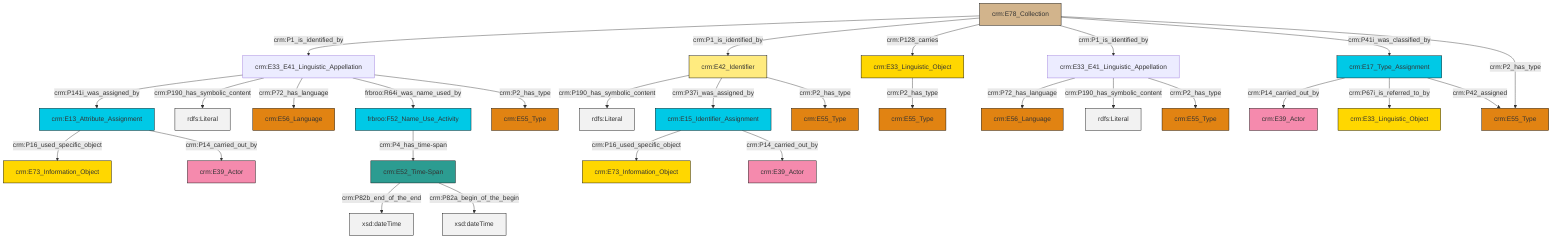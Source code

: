 graph TD
classDef Literal fill:#f2f2f2,stroke:#000000;
classDef CRM_Entity fill:#FFFFFF,stroke:#000000;
classDef Temporal_Entity fill:#00C9E6, stroke:#000000;
classDef Type fill:#E18312, stroke:#000000;
classDef Time-Span fill:#2C9C91, stroke:#000000;
classDef Appellation fill:#FFEB7F, stroke:#000000;
classDef Place fill:#008836, stroke:#000000;
classDef Persistent_Item fill:#B266B2, stroke:#000000;
classDef Conceptual_Object fill:#FFD700, stroke:#000000;
classDef Physical_Thing fill:#D2B48C, stroke:#000000;
classDef Actor fill:#f58aad, stroke:#000000;
classDef PC_Classes fill:#4ce600, stroke:#000000;
classDef Multi fill:#cccccc,stroke:#000000;

2["crm:E78_Collection"]:::Physical_Thing -->|crm:P1_is_identified_by| 3["crm:E33_E41_Linguistic_Appellation"]:::Default
6["crm:E52_Time-Span"]:::Time-Span -->|crm:P82b_end_of_the_end| 10[xsd:dateTime]:::Literal
18["crm:E17_Type_Assignment"]:::Temporal_Entity -->|crm:P14_carried_out_by| 20["crm:E39_Actor"]:::Actor
2["crm:E78_Collection"]:::Physical_Thing -->|crm:P1_is_identified_by| 21["crm:E42_Identifier"]:::Appellation
21["crm:E42_Identifier"]:::Appellation -->|crm:P190_has_symbolic_content| 22[rdfs:Literal]:::Literal
6["crm:E52_Time-Span"]:::Time-Span -->|crm:P82a_begin_of_the_begin| 27[xsd:dateTime]:::Literal
3["crm:E33_E41_Linguistic_Appellation"]:::Default -->|crm:P141i_was_assigned_by| 25["crm:E13_Attribute_Assignment"]:::Temporal_Entity
2["crm:E78_Collection"]:::Physical_Thing -->|crm:P128_carries| 14["crm:E33_Linguistic_Object"]:::Conceptual_Object
3["crm:E33_E41_Linguistic_Appellation"]:::Default -->|crm:P190_has_symbolic_content| 31[rdfs:Literal]:::Literal
3["crm:E33_E41_Linguistic_Appellation"]:::Default -->|crm:P72_has_language| 32["crm:E56_Language"]:::Type
21["crm:E42_Identifier"]:::Appellation -->|crm:P37i_was_assigned_by| 33["crm:E15_Identifier_Assignment"]:::Temporal_Entity
33["crm:E15_Identifier_Assignment"]:::Temporal_Entity -->|crm:P16_used_specific_object| 36["crm:E73_Information_Object"]:::Conceptual_Object
25["crm:E13_Attribute_Assignment"]:::Temporal_Entity -->|crm:P16_used_specific_object| 37["crm:E73_Information_Object"]:::Conceptual_Object
8["frbroo:F52_Name_Use_Activity"]:::Temporal_Entity -->|crm:P4_has_time-span| 6["crm:E52_Time-Span"]:::Time-Span
14["crm:E33_Linguistic_Object"]:::Conceptual_Object -->|crm:P2_has_type| 42["crm:E55_Type"]:::Type
3["crm:E33_E41_Linguistic_Appellation"]:::Default -->|frbroo:R64i_was_name_used_by| 8["frbroo:F52_Name_Use_Activity"]:::Temporal_Entity
2["crm:E78_Collection"]:::Physical_Thing -->|crm:P1_is_identified_by| 43["crm:E33_E41_Linguistic_Appellation"]:::Default
43["crm:E33_E41_Linguistic_Appellation"]:::Default -->|crm:P72_has_language| 40["crm:E56_Language"]:::Type
2["crm:E78_Collection"]:::Physical_Thing -->|crm:P41i_was_classified_by| 18["crm:E17_Type_Assignment"]:::Temporal_Entity
43["crm:E33_E41_Linguistic_Appellation"]:::Default -->|crm:P190_has_symbolic_content| 46[rdfs:Literal]:::Literal
18["crm:E17_Type_Assignment"]:::Temporal_Entity -->|crm:P67i_is_referred_to_by| 16["crm:E33_Linguistic_Object"]:::Conceptual_Object
25["crm:E13_Attribute_Assignment"]:::Temporal_Entity -->|crm:P14_carried_out_by| 11["crm:E39_Actor"]:::Actor
18["crm:E17_Type_Assignment"]:::Temporal_Entity -->|crm:P42_assigned| 4["crm:E55_Type"]:::Type
33["crm:E15_Identifier_Assignment"]:::Temporal_Entity -->|crm:P14_carried_out_by| 23["crm:E39_Actor"]:::Actor
21["crm:E42_Identifier"]:::Appellation -->|crm:P2_has_type| 34["crm:E55_Type"]:::Type
3["crm:E33_E41_Linguistic_Appellation"]:::Default -->|crm:P2_has_type| 0["crm:E55_Type"]:::Type
2["crm:E78_Collection"]:::Physical_Thing -->|crm:P2_has_type| 4["crm:E55_Type"]:::Type
43["crm:E33_E41_Linguistic_Appellation"]:::Default -->|crm:P2_has_type| 28["crm:E55_Type"]:::Type